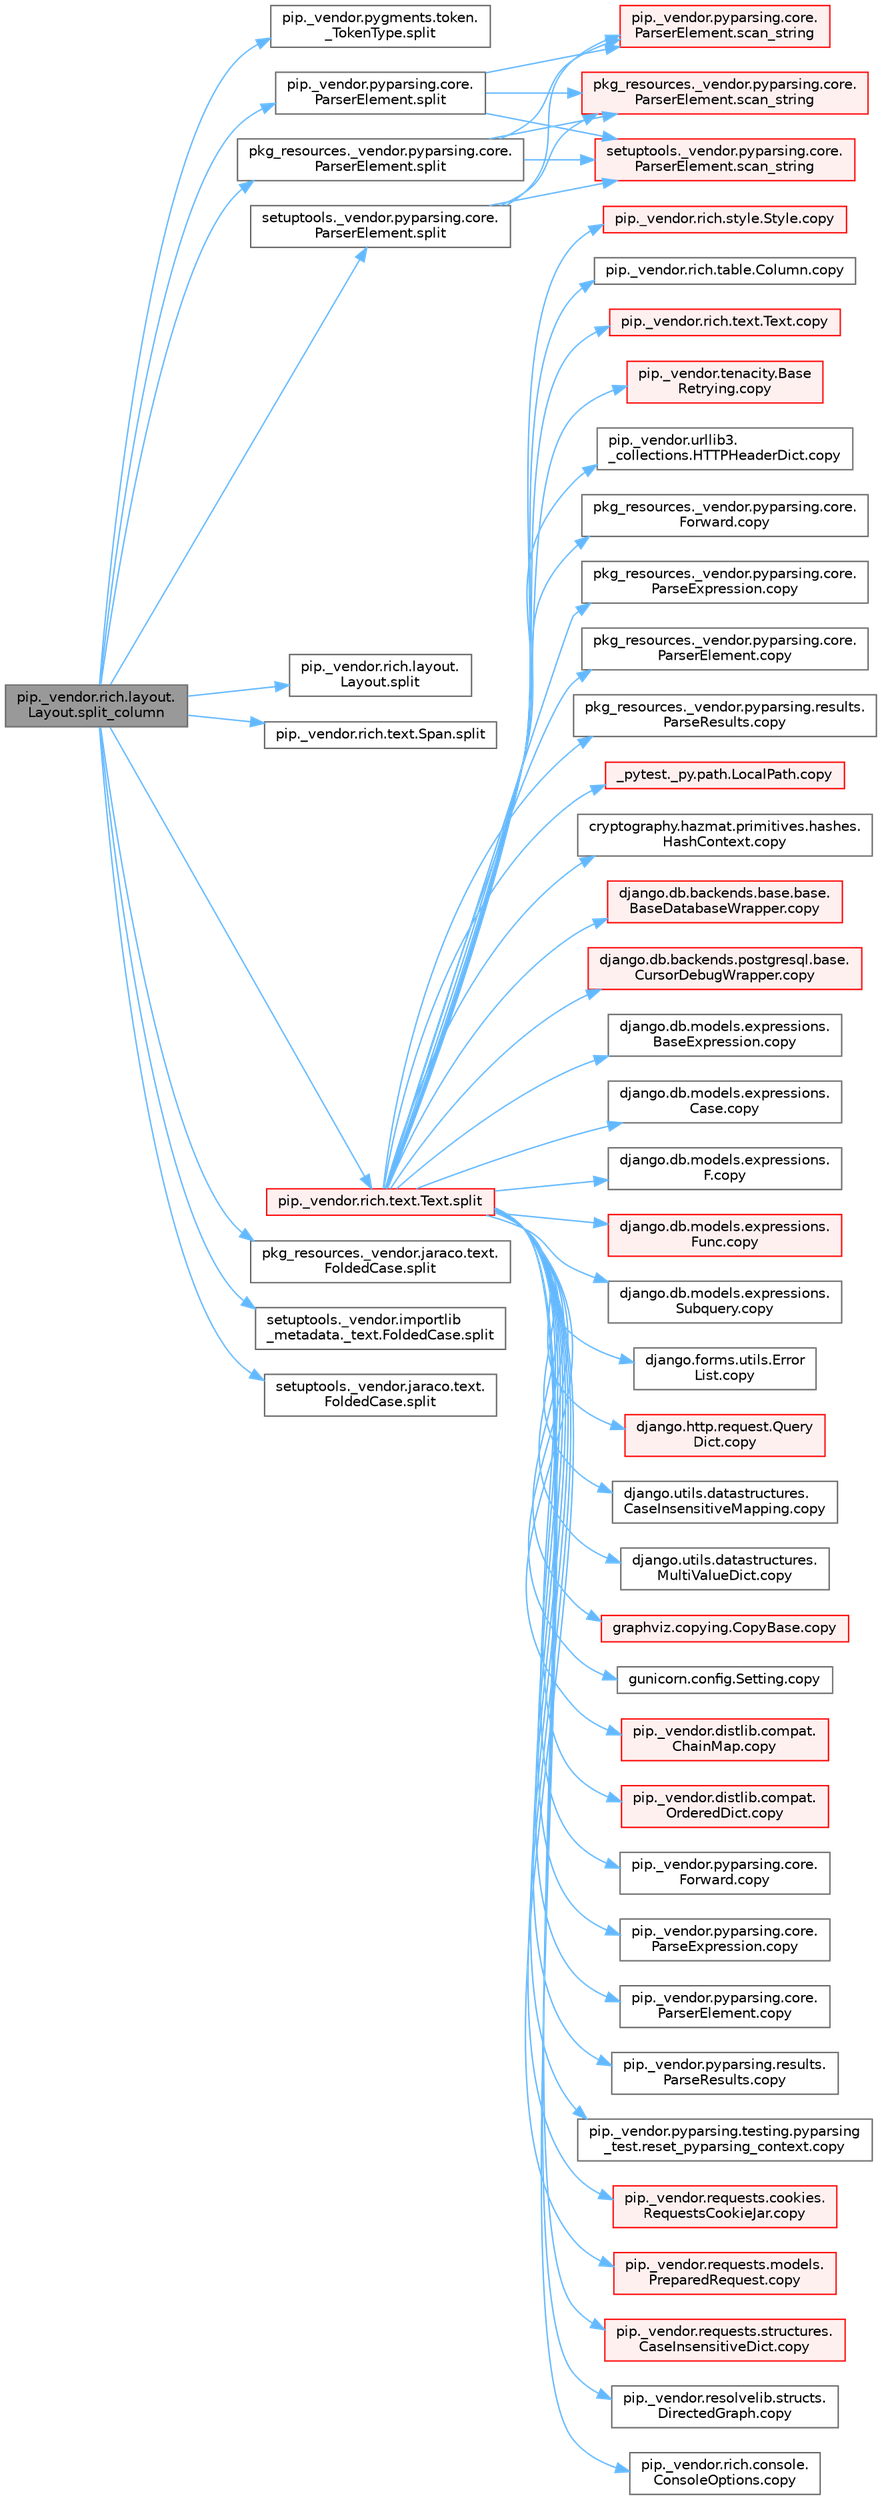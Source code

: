 digraph "pip._vendor.rich.layout.Layout.split_column"
{
 // LATEX_PDF_SIZE
  bgcolor="transparent";
  edge [fontname=Helvetica,fontsize=10,labelfontname=Helvetica,labelfontsize=10];
  node [fontname=Helvetica,fontsize=10,shape=box,height=0.2,width=0.4];
  rankdir="LR";
  Node1 [id="Node000001",label="pip._vendor.rich.layout.\lLayout.split_column",height=0.2,width=0.4,color="gray40", fillcolor="grey60", style="filled", fontcolor="black",tooltip=" "];
  Node1 -> Node2 [id="edge1_Node000001_Node000002",color="steelblue1",style="solid",tooltip=" "];
  Node2 [id="Node000002",label="pip._vendor.pygments.token.\l_TokenType.split",height=0.2,width=0.4,color="grey40", fillcolor="white", style="filled",URL="$classpip_1_1__vendor_1_1pygments_1_1token_1_1___token_type.html#a3d01a6c38f1541b83d8a50d6d26255f3",tooltip=" "];
  Node1 -> Node3 [id="edge2_Node000001_Node000003",color="steelblue1",style="solid",tooltip=" "];
  Node3 [id="Node000003",label="pip._vendor.pyparsing.core.\lParserElement.split",height=0.2,width=0.4,color="grey40", fillcolor="white", style="filled",URL="$classpip_1_1__vendor_1_1pyparsing_1_1core_1_1_parser_element.html#a4d8b15e96c35f49dd311c05519c05b48",tooltip=" "];
  Node3 -> Node4 [id="edge3_Node000003_Node000004",color="steelblue1",style="solid",tooltip=" "];
  Node4 [id="Node000004",label="pip._vendor.pyparsing.core.\lParserElement.scan_string",height=0.2,width=0.4,color="red", fillcolor="#FFF0F0", style="filled",URL="$classpip_1_1__vendor_1_1pyparsing_1_1core_1_1_parser_element.html#a0a066b31d55597f3b2ac426eab0ef7a8",tooltip=" "];
  Node3 -> Node65 [id="edge4_Node000003_Node000065",color="steelblue1",style="solid",tooltip=" "];
  Node65 [id="Node000065",label="pkg_resources._vendor.pyparsing.core.\lParserElement.scan_string",height=0.2,width=0.4,color="red", fillcolor="#FFF0F0", style="filled",URL="$classpkg__resources_1_1__vendor_1_1pyparsing_1_1core_1_1_parser_element.html#a72c2c28e4b4d308fb917b19795da3b31",tooltip=" "];
  Node3 -> Node66 [id="edge5_Node000003_Node000066",color="steelblue1",style="solid",tooltip=" "];
  Node66 [id="Node000066",label="setuptools._vendor.pyparsing.core.\lParserElement.scan_string",height=0.2,width=0.4,color="red", fillcolor="#FFF0F0", style="filled",URL="$classsetuptools_1_1__vendor_1_1pyparsing_1_1core_1_1_parser_element.html#a1e2aa4fc1e0debef9f876b7e1ccbfb62",tooltip=" "];
  Node1 -> Node67 [id="edge6_Node000001_Node000067",color="steelblue1",style="solid",tooltip=" "];
  Node67 [id="Node000067",label="pip._vendor.rich.layout.\lLayout.split",height=0.2,width=0.4,color="grey40", fillcolor="white", style="filled",URL="$classpip_1_1__vendor_1_1rich_1_1layout_1_1_layout.html#aca76e57b5a022d85f95730f661a23984",tooltip=" "];
  Node1 -> Node68 [id="edge7_Node000001_Node000068",color="steelblue1",style="solid",tooltip=" "];
  Node68 [id="Node000068",label="pip._vendor.rich.text.Span.split",height=0.2,width=0.4,color="grey40", fillcolor="white", style="filled",URL="$classpip_1_1__vendor_1_1rich_1_1text_1_1_span.html#a9c49dd58fd7dd923cabb50069550f1a5",tooltip=" "];
  Node1 -> Node69 [id="edge8_Node000001_Node000069",color="steelblue1",style="solid",tooltip=" "];
  Node69 [id="Node000069",label="pip._vendor.rich.text.Text.split",height=0.2,width=0.4,color="red", fillcolor="#FFF0F0", style="filled",URL="$classpip_1_1__vendor_1_1rich_1_1text_1_1_text.html#a73ffa0adbe053fc8c7cca53e4ce32c7b",tooltip=" "];
  Node69 -> Node70 [id="edge9_Node000069_Node000070",color="steelblue1",style="solid",tooltip=" "];
  Node70 [id="Node000070",label="_pytest._py.path.LocalPath.copy",height=0.2,width=0.4,color="red", fillcolor="#FFF0F0", style="filled",URL="$class__pytest_1_1__py_1_1path_1_1_local_path.html#a9eeecae0b90a7147e6bf23d6ea8fc6c0",tooltip=" "];
  Node69 -> Node2356 [id="edge10_Node000069_Node002356",color="steelblue1",style="solid",tooltip=" "];
  Node2356 [id="Node002356",label="cryptography.hazmat.primitives.hashes.\lHashContext.copy",height=0.2,width=0.4,color="grey40", fillcolor="white", style="filled",URL="$classcryptography_1_1hazmat_1_1primitives_1_1hashes_1_1_hash_context.html#a9f9b30a47684d469cfdc3db7a7261ea1",tooltip=" "];
  Node69 -> Node2357 [id="edge11_Node000069_Node002357",color="steelblue1",style="solid",tooltip=" "];
  Node2357 [id="Node002357",label="django.db.backends.base.base.\lBaseDatabaseWrapper.copy",height=0.2,width=0.4,color="red", fillcolor="#FFF0F0", style="filled",URL="$classdjango_1_1db_1_1backends_1_1base_1_1base_1_1_base_database_wrapper.html#a655ed3d049ec9c35530e8819d28fdc62",tooltip=" "];
  Node69 -> Node2358 [id="edge12_Node000069_Node002358",color="steelblue1",style="solid",tooltip=" "];
  Node2358 [id="Node002358",label="django.db.backends.postgresql.base.\lCursorDebugWrapper.copy",height=0.2,width=0.4,color="red", fillcolor="#FFF0F0", style="filled",URL="$classdjango_1_1db_1_1backends_1_1postgresql_1_1base_1_1_cursor_debug_wrapper.html#a35ca6cc5e6e9ba970c3c3f7469be22ef",tooltip=" "];
  Node69 -> Node2360 [id="edge13_Node000069_Node002360",color="steelblue1",style="solid",tooltip=" "];
  Node2360 [id="Node002360",label="django.db.models.expressions.\lBaseExpression.copy",height=0.2,width=0.4,color="grey40", fillcolor="white", style="filled",URL="$classdjango_1_1db_1_1models_1_1expressions_1_1_base_expression.html#aeeb404c3f264e4a520308bad3b41fabf",tooltip=" "];
  Node69 -> Node2361 [id="edge14_Node000069_Node002361",color="steelblue1",style="solid",tooltip=" "];
  Node2361 [id="Node002361",label="django.db.models.expressions.\lCase.copy",height=0.2,width=0.4,color="grey40", fillcolor="white", style="filled",URL="$classdjango_1_1db_1_1models_1_1expressions_1_1_case.html#a98cff87cf380bd54d7c21cb381c64daf",tooltip=" "];
  Node69 -> Node2362 [id="edge15_Node000069_Node002362",color="steelblue1",style="solid",tooltip=" "];
  Node2362 [id="Node002362",label="django.db.models.expressions.\lF.copy",height=0.2,width=0.4,color="grey40", fillcolor="white", style="filled",URL="$classdjango_1_1db_1_1models_1_1expressions_1_1_f.html#a58698f9a53ce3133f53d1602cc551e1b",tooltip=" "];
  Node69 -> Node2363 [id="edge16_Node000069_Node002363",color="steelblue1",style="solid",tooltip=" "];
  Node2363 [id="Node002363",label="django.db.models.expressions.\lFunc.copy",height=0.2,width=0.4,color="red", fillcolor="#FFF0F0", style="filled",URL="$classdjango_1_1db_1_1models_1_1expressions_1_1_func.html#a6883d18f5aeb4398d367e841e6e21671",tooltip=" "];
  Node69 -> Node2364 [id="edge17_Node000069_Node002364",color="steelblue1",style="solid",tooltip=" "];
  Node2364 [id="Node002364",label="django.db.models.expressions.\lSubquery.copy",height=0.2,width=0.4,color="grey40", fillcolor="white", style="filled",URL="$classdjango_1_1db_1_1models_1_1expressions_1_1_subquery.html#a59363e529ff37aa5c16a09b76e6e6bf9",tooltip=" "];
  Node69 -> Node2365 [id="edge18_Node000069_Node002365",color="steelblue1",style="solid",tooltip=" "];
  Node2365 [id="Node002365",label="django.forms.utils.Error\lList.copy",height=0.2,width=0.4,color="grey40", fillcolor="white", style="filled",URL="$classdjango_1_1forms_1_1utils_1_1_error_list.html#a46176c1849362dd93ea227cfec28d1ff",tooltip=" "];
  Node69 -> Node2366 [id="edge19_Node000069_Node002366",color="steelblue1",style="solid",tooltip=" "];
  Node2366 [id="Node002366",label="django.http.request.Query\lDict.copy",height=0.2,width=0.4,color="red", fillcolor="#FFF0F0", style="filled",URL="$classdjango_1_1http_1_1request_1_1_query_dict.html#ada9e4956e62868c5587b9ffde7b358b5",tooltip=" "];
  Node69 -> Node2540 [id="edge20_Node000069_Node002540",color="steelblue1",style="solid",tooltip=" "];
  Node2540 [id="Node002540",label="django.utils.datastructures.\lCaseInsensitiveMapping.copy",height=0.2,width=0.4,color="grey40", fillcolor="white", style="filled",URL="$classdjango_1_1utils_1_1datastructures_1_1_case_insensitive_mapping.html#a89e52f7d943ef70ee9e2731a1bb25084",tooltip=" "];
  Node69 -> Node2541 [id="edge21_Node000069_Node002541",color="steelblue1",style="solid",tooltip=" "];
  Node2541 [id="Node002541",label="django.utils.datastructures.\lMultiValueDict.copy",height=0.2,width=0.4,color="grey40", fillcolor="white", style="filled",URL="$classdjango_1_1utils_1_1datastructures_1_1_multi_value_dict.html#aa04a15080bb2af3ac7cc3f4791a54786",tooltip=" "];
  Node69 -> Node2542 [id="edge22_Node000069_Node002542",color="steelblue1",style="solid",tooltip=" "];
  Node2542 [id="Node002542",label="graphviz.copying.CopyBase.copy",height=0.2,width=0.4,color="red", fillcolor="#FFF0F0", style="filled",URL="$classgraphviz_1_1copying_1_1_copy_base.html#a2f81c0dd9b8d1f25d9aebacfdb5ee284",tooltip=" "];
  Node69 -> Node2553 [id="edge23_Node000069_Node002553",color="steelblue1",style="solid",tooltip=" "];
  Node2553 [id="Node002553",label="gunicorn.config.Setting.copy",height=0.2,width=0.4,color="grey40", fillcolor="white", style="filled",URL="$classgunicorn_1_1config_1_1_setting.html#a389321c9f9e3227638ce969dffdfc4dc",tooltip=" "];
  Node69 -> Node2554 [id="edge24_Node000069_Node002554",color="steelblue1",style="solid",tooltip=" "];
  Node2554 [id="Node002554",label="pip._vendor.distlib.compat.\lChainMap.copy",height=0.2,width=0.4,color="red", fillcolor="#FFF0F0", style="filled",URL="$classpip_1_1__vendor_1_1distlib_1_1compat_1_1_chain_map.html#a8146e2ccf536c708cb0b7a09ccf8c537",tooltip=" "];
  Node69 -> Node2555 [id="edge25_Node000069_Node002555",color="steelblue1",style="solid",tooltip=" "];
  Node2555 [id="Node002555",label="pip._vendor.distlib.compat.\lOrderedDict.copy",height=0.2,width=0.4,color="red", fillcolor="#FFF0F0", style="filled",URL="$classpip_1_1__vendor_1_1distlib_1_1compat_1_1_ordered_dict.html#ae6088d806618f017e91d1bd2f61771dd",tooltip=" "];
  Node69 -> Node2556 [id="edge26_Node000069_Node002556",color="steelblue1",style="solid",tooltip=" "];
  Node2556 [id="Node002556",label="pip._vendor.pyparsing.core.\lForward.copy",height=0.2,width=0.4,color="grey40", fillcolor="white", style="filled",URL="$classpip_1_1__vendor_1_1pyparsing_1_1core_1_1_forward.html#afd7e391f2f32fd6350b0e064728bc9a0",tooltip=" "];
  Node69 -> Node2557 [id="edge27_Node000069_Node002557",color="steelblue1",style="solid",tooltip=" "];
  Node2557 [id="Node002557",label="pip._vendor.pyparsing.core.\lParseExpression.copy",height=0.2,width=0.4,color="grey40", fillcolor="white", style="filled",URL="$classpip_1_1__vendor_1_1pyparsing_1_1core_1_1_parse_expression.html#a6c47c811bdb4ddebaa8635bd596d908c",tooltip=" "];
  Node69 -> Node2558 [id="edge28_Node000069_Node002558",color="steelblue1",style="solid",tooltip=" "];
  Node2558 [id="Node002558",label="pip._vendor.pyparsing.core.\lParserElement.copy",height=0.2,width=0.4,color="grey40", fillcolor="white", style="filled",URL="$classpip_1_1__vendor_1_1pyparsing_1_1core_1_1_parser_element.html#a90cf16d51d3eb590beb84714d46fd86e",tooltip=" "];
  Node69 -> Node2559 [id="edge29_Node000069_Node002559",color="steelblue1",style="solid",tooltip=" "];
  Node2559 [id="Node002559",label="pip._vendor.pyparsing.results.\lParseResults.copy",height=0.2,width=0.4,color="grey40", fillcolor="white", style="filled",URL="$classpip_1_1__vendor_1_1pyparsing_1_1results_1_1_parse_results.html#a943baafa125ab0ae889f20409bdc360c",tooltip=" "];
  Node69 -> Node2560 [id="edge30_Node000069_Node002560",color="steelblue1",style="solid",tooltip=" "];
  Node2560 [id="Node002560",label="pip._vendor.pyparsing.testing.pyparsing\l_test.reset_pyparsing_context.copy",height=0.2,width=0.4,color="grey40", fillcolor="white", style="filled",URL="$classpip_1_1__vendor_1_1pyparsing_1_1testing_1_1pyparsing__test_1_1reset__pyparsing__context.html#a8b358db76145f5a96a157c60b10c0042",tooltip=" "];
  Node69 -> Node2561 [id="edge31_Node000069_Node002561",color="steelblue1",style="solid",tooltip=" "];
  Node2561 [id="Node002561",label="pip._vendor.requests.cookies.\lRequestsCookieJar.copy",height=0.2,width=0.4,color="red", fillcolor="#FFF0F0", style="filled",URL="$classpip_1_1__vendor_1_1requests_1_1cookies_1_1_requests_cookie_jar.html#a6f55e74598cf9e2c383486aa1b4eb9ba",tooltip=" "];
  Node69 -> Node2563 [id="edge32_Node000069_Node002563",color="steelblue1",style="solid",tooltip=" "];
  Node2563 [id="Node002563",label="pip._vendor.requests.models.\lPreparedRequest.copy",height=0.2,width=0.4,color="red", fillcolor="#FFF0F0", style="filled",URL="$classpip_1_1__vendor_1_1requests_1_1models_1_1_prepared_request.html#a7548cd215dfcd985b529c710800d964a",tooltip=" "];
  Node69 -> Node2564 [id="edge33_Node000069_Node002564",color="steelblue1",style="solid",tooltip=" "];
  Node2564 [id="Node002564",label="pip._vendor.requests.structures.\lCaseInsensitiveDict.copy",height=0.2,width=0.4,color="red", fillcolor="#FFF0F0", style="filled",URL="$classpip_1_1__vendor_1_1requests_1_1structures_1_1_case_insensitive_dict.html#a2d80c1a56c57eb40550b30eb7d76c571",tooltip=" "];
  Node69 -> Node2565 [id="edge34_Node000069_Node002565",color="steelblue1",style="solid",tooltip=" "];
  Node2565 [id="Node002565",label="pip._vendor.resolvelib.structs.\lDirectedGraph.copy",height=0.2,width=0.4,color="grey40", fillcolor="white", style="filled",URL="$classpip_1_1__vendor_1_1resolvelib_1_1structs_1_1_directed_graph.html#ab782851de23ced11026378fd85cfcf7e",tooltip=" "];
  Node69 -> Node2566 [id="edge35_Node000069_Node002566",color="steelblue1",style="solid",tooltip=" "];
  Node2566 [id="Node002566",label="pip._vendor.rich.console.\lConsoleOptions.copy",height=0.2,width=0.4,color="grey40", fillcolor="white", style="filled",URL="$classpip_1_1__vendor_1_1rich_1_1console_1_1_console_options.html#afd4cbb05271ff8f3ca0e58617edf6a25",tooltip=" "];
  Node69 -> Node2567 [id="edge36_Node000069_Node002567",color="steelblue1",style="solid",tooltip=" "];
  Node2567 [id="Node002567",label="pip._vendor.rich.style.Style.copy",height=0.2,width=0.4,color="red", fillcolor="#FFF0F0", style="filled",URL="$classpip_1_1__vendor_1_1rich_1_1style_1_1_style.html#abba3761f0c189ce79a43f5feeefca1a8",tooltip=" "];
  Node69 -> Node2646 [id="edge37_Node000069_Node002646",color="steelblue1",style="solid",tooltip=" "];
  Node2646 [id="Node002646",label="pip._vendor.rich.table.Column.copy",height=0.2,width=0.4,color="grey40", fillcolor="white", style="filled",URL="$classpip_1_1__vendor_1_1rich_1_1table_1_1_column.html#a2faeacbd8890d591c70ad9a93d53b5fc",tooltip=" "];
  Node69 -> Node2647 [id="edge38_Node000069_Node002647",color="steelblue1",style="solid",tooltip=" "];
  Node2647 [id="Node002647",label="pip._vendor.rich.text.Text.copy",height=0.2,width=0.4,color="red", fillcolor="#FFF0F0", style="filled",URL="$classpip_1_1__vendor_1_1rich_1_1text_1_1_text.html#a93b228d0aa89aa63e6dfbaa40cb7619a",tooltip=" "];
  Node69 -> Node2648 [id="edge39_Node000069_Node002648",color="steelblue1",style="solid",tooltip=" "];
  Node2648 [id="Node002648",label="pip._vendor.tenacity.Base\lRetrying.copy",height=0.2,width=0.4,color="red", fillcolor="#FFF0F0", style="filled",URL="$classpip_1_1__vendor_1_1tenacity_1_1_base_retrying.html#a3b3c595a4448cf55ebb3d1f3660bea88",tooltip=" "];
  Node69 -> Node2682 [id="edge40_Node000069_Node002682",color="steelblue1",style="solid",tooltip=" "];
  Node2682 [id="Node002682",label="pip._vendor.urllib3.\l_collections.HTTPHeaderDict.copy",height=0.2,width=0.4,color="grey40", fillcolor="white", style="filled",URL="$classpip_1_1__vendor_1_1urllib3_1_1__collections_1_1_h_t_t_p_header_dict.html#a5ae57d3926c44a25dc5c14fc9eb2296f",tooltip=" "];
  Node69 -> Node2683 [id="edge41_Node000069_Node002683",color="steelblue1",style="solid",tooltip=" "];
  Node2683 [id="Node002683",label="pkg_resources._vendor.pyparsing.core.\lForward.copy",height=0.2,width=0.4,color="grey40", fillcolor="white", style="filled",URL="$classpkg__resources_1_1__vendor_1_1pyparsing_1_1core_1_1_forward.html#a47d746032d91355693bdb05a8b11555a",tooltip=" "];
  Node69 -> Node2684 [id="edge42_Node000069_Node002684",color="steelblue1",style="solid",tooltip=" "];
  Node2684 [id="Node002684",label="pkg_resources._vendor.pyparsing.core.\lParseExpression.copy",height=0.2,width=0.4,color="grey40", fillcolor="white", style="filled",URL="$classpkg__resources_1_1__vendor_1_1pyparsing_1_1core_1_1_parse_expression.html#a77e73191b6e8457ca0c19626a4f576db",tooltip=" "];
  Node69 -> Node2685 [id="edge43_Node000069_Node002685",color="steelblue1",style="solid",tooltip=" "];
  Node2685 [id="Node002685",label="pkg_resources._vendor.pyparsing.core.\lParserElement.copy",height=0.2,width=0.4,color="grey40", fillcolor="white", style="filled",URL="$classpkg__resources_1_1__vendor_1_1pyparsing_1_1core_1_1_parser_element.html#a1d909c85c8a640c0f08a4f5dafd784ab",tooltip=" "];
  Node69 -> Node2686 [id="edge44_Node000069_Node002686",color="steelblue1",style="solid",tooltip=" "];
  Node2686 [id="Node002686",label="pkg_resources._vendor.pyparsing.results.\lParseResults.copy",height=0.2,width=0.4,color="grey40", fillcolor="white", style="filled",URL="$classpkg__resources_1_1__vendor_1_1pyparsing_1_1results_1_1_parse_results.html#a94b8e3d13fec3710bc2cffed5c8cb971",tooltip=" "];
  Node1 -> Node3604 [id="edge45_Node000001_Node003604",color="steelblue1",style="solid",tooltip=" "];
  Node3604 [id="Node003604",label="pkg_resources._vendor.jaraco.text.\lFoldedCase.split",height=0.2,width=0.4,color="grey40", fillcolor="white", style="filled",URL="$classpkg__resources_1_1__vendor_1_1jaraco_1_1text_1_1_folded_case.html#a7b2b09e9b0ef614fdfd9c63d50391546",tooltip=" "];
  Node1 -> Node3605 [id="edge46_Node000001_Node003605",color="steelblue1",style="solid",tooltip=" "];
  Node3605 [id="Node003605",label="pkg_resources._vendor.pyparsing.core.\lParserElement.split",height=0.2,width=0.4,color="grey40", fillcolor="white", style="filled",URL="$classpkg__resources_1_1__vendor_1_1pyparsing_1_1core_1_1_parser_element.html#a194801602eaab7fd2483d6a6ef7335b7",tooltip=" "];
  Node3605 -> Node4 [id="edge47_Node003605_Node000004",color="steelblue1",style="solid",tooltip=" "];
  Node3605 -> Node65 [id="edge48_Node003605_Node000065",color="steelblue1",style="solid",tooltip=" "];
  Node3605 -> Node66 [id="edge49_Node003605_Node000066",color="steelblue1",style="solid",tooltip=" "];
  Node1 -> Node3606 [id="edge50_Node000001_Node003606",color="steelblue1",style="solid",tooltip=" "];
  Node3606 [id="Node003606",label="setuptools._vendor.importlib\l_metadata._text.FoldedCase.split",height=0.2,width=0.4,color="grey40", fillcolor="white", style="filled",URL="$classsetuptools_1_1__vendor_1_1importlib__metadata_1_1__text_1_1_folded_case.html#ad11fea50bf332e1e3b18e9afcba1e968",tooltip=" "];
  Node1 -> Node3607 [id="edge51_Node000001_Node003607",color="steelblue1",style="solid",tooltip=" "];
  Node3607 [id="Node003607",label="setuptools._vendor.jaraco.text.\lFoldedCase.split",height=0.2,width=0.4,color="grey40", fillcolor="white", style="filled",URL="$classsetuptools_1_1__vendor_1_1jaraco_1_1text_1_1_folded_case.html#aea9c3fb382726e07c6bec7f3eee21f27",tooltip=" "];
  Node1 -> Node3608 [id="edge52_Node000001_Node003608",color="steelblue1",style="solid",tooltip=" "];
  Node3608 [id="Node003608",label="setuptools._vendor.pyparsing.core.\lParserElement.split",height=0.2,width=0.4,color="grey40", fillcolor="white", style="filled",URL="$classsetuptools_1_1__vendor_1_1pyparsing_1_1core_1_1_parser_element.html#a851b91f91735a7984ff943924b8f5e53",tooltip=" "];
  Node3608 -> Node4 [id="edge53_Node003608_Node000004",color="steelblue1",style="solid",tooltip=" "];
  Node3608 -> Node65 [id="edge54_Node003608_Node000065",color="steelblue1",style="solid",tooltip=" "];
  Node3608 -> Node66 [id="edge55_Node003608_Node000066",color="steelblue1",style="solid",tooltip=" "];
}
